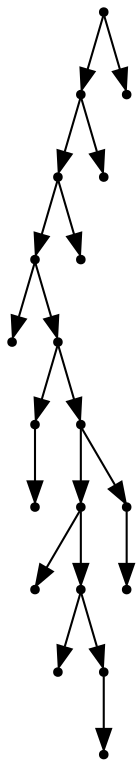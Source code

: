 digraph {
  19 [shape=point];
  17 [shape=point];
  15 [shape=point];
  13 [shape=point];
  0 [shape=point];
  12 [shape=point];
  2 [shape=point];
  1 [shape=point];
  11 [shape=point];
  8 [shape=point];
  3 [shape=point];
  7 [shape=point];
  4 [shape=point];
  6 [shape=point];
  5 [shape=point];
  10 [shape=point];
  9 [shape=point];
  14 [shape=point];
  16 [shape=point];
  18 [shape=point];
19 -> 17;
17 -> 15;
15 -> 13;
13 -> 0;
13 -> 12;
12 -> 2;
2 -> 1;
12 -> 11;
11 -> 8;
8 -> 3;
8 -> 7;
7 -> 4;
7 -> 6;
6 -> 5;
11 -> 10;
10 -> 9;
15 -> 14;
17 -> 16;
19 -> 18;
}
